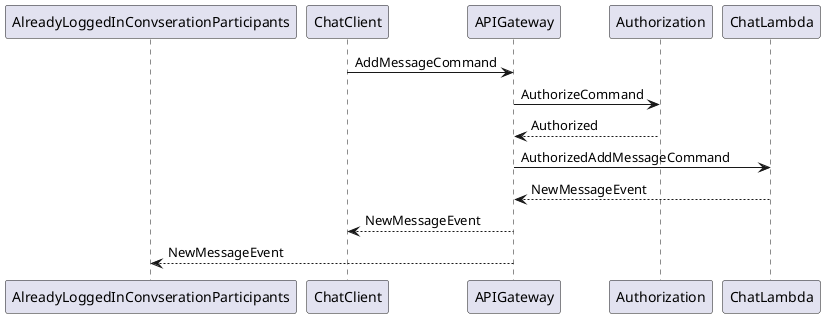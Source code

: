 @startuml
participant AlreadyLoggedInConvserationParticipants
ChatClient -> APIGateway : AddMessageCommand
APIGateway -> Authorization : AuthorizeCommand
Authorization --> APIGateway : Authorized
APIGateway -> ChatLambda : AuthorizedAddMessageCommand
ChatLambda --> APIGateway : NewMessageEvent
APIGateway --> ChatClient : NewMessageEvent
APIGateway --> AlreadyLoggedInConvserationParticipants : NewMessageEvent
@enduml
